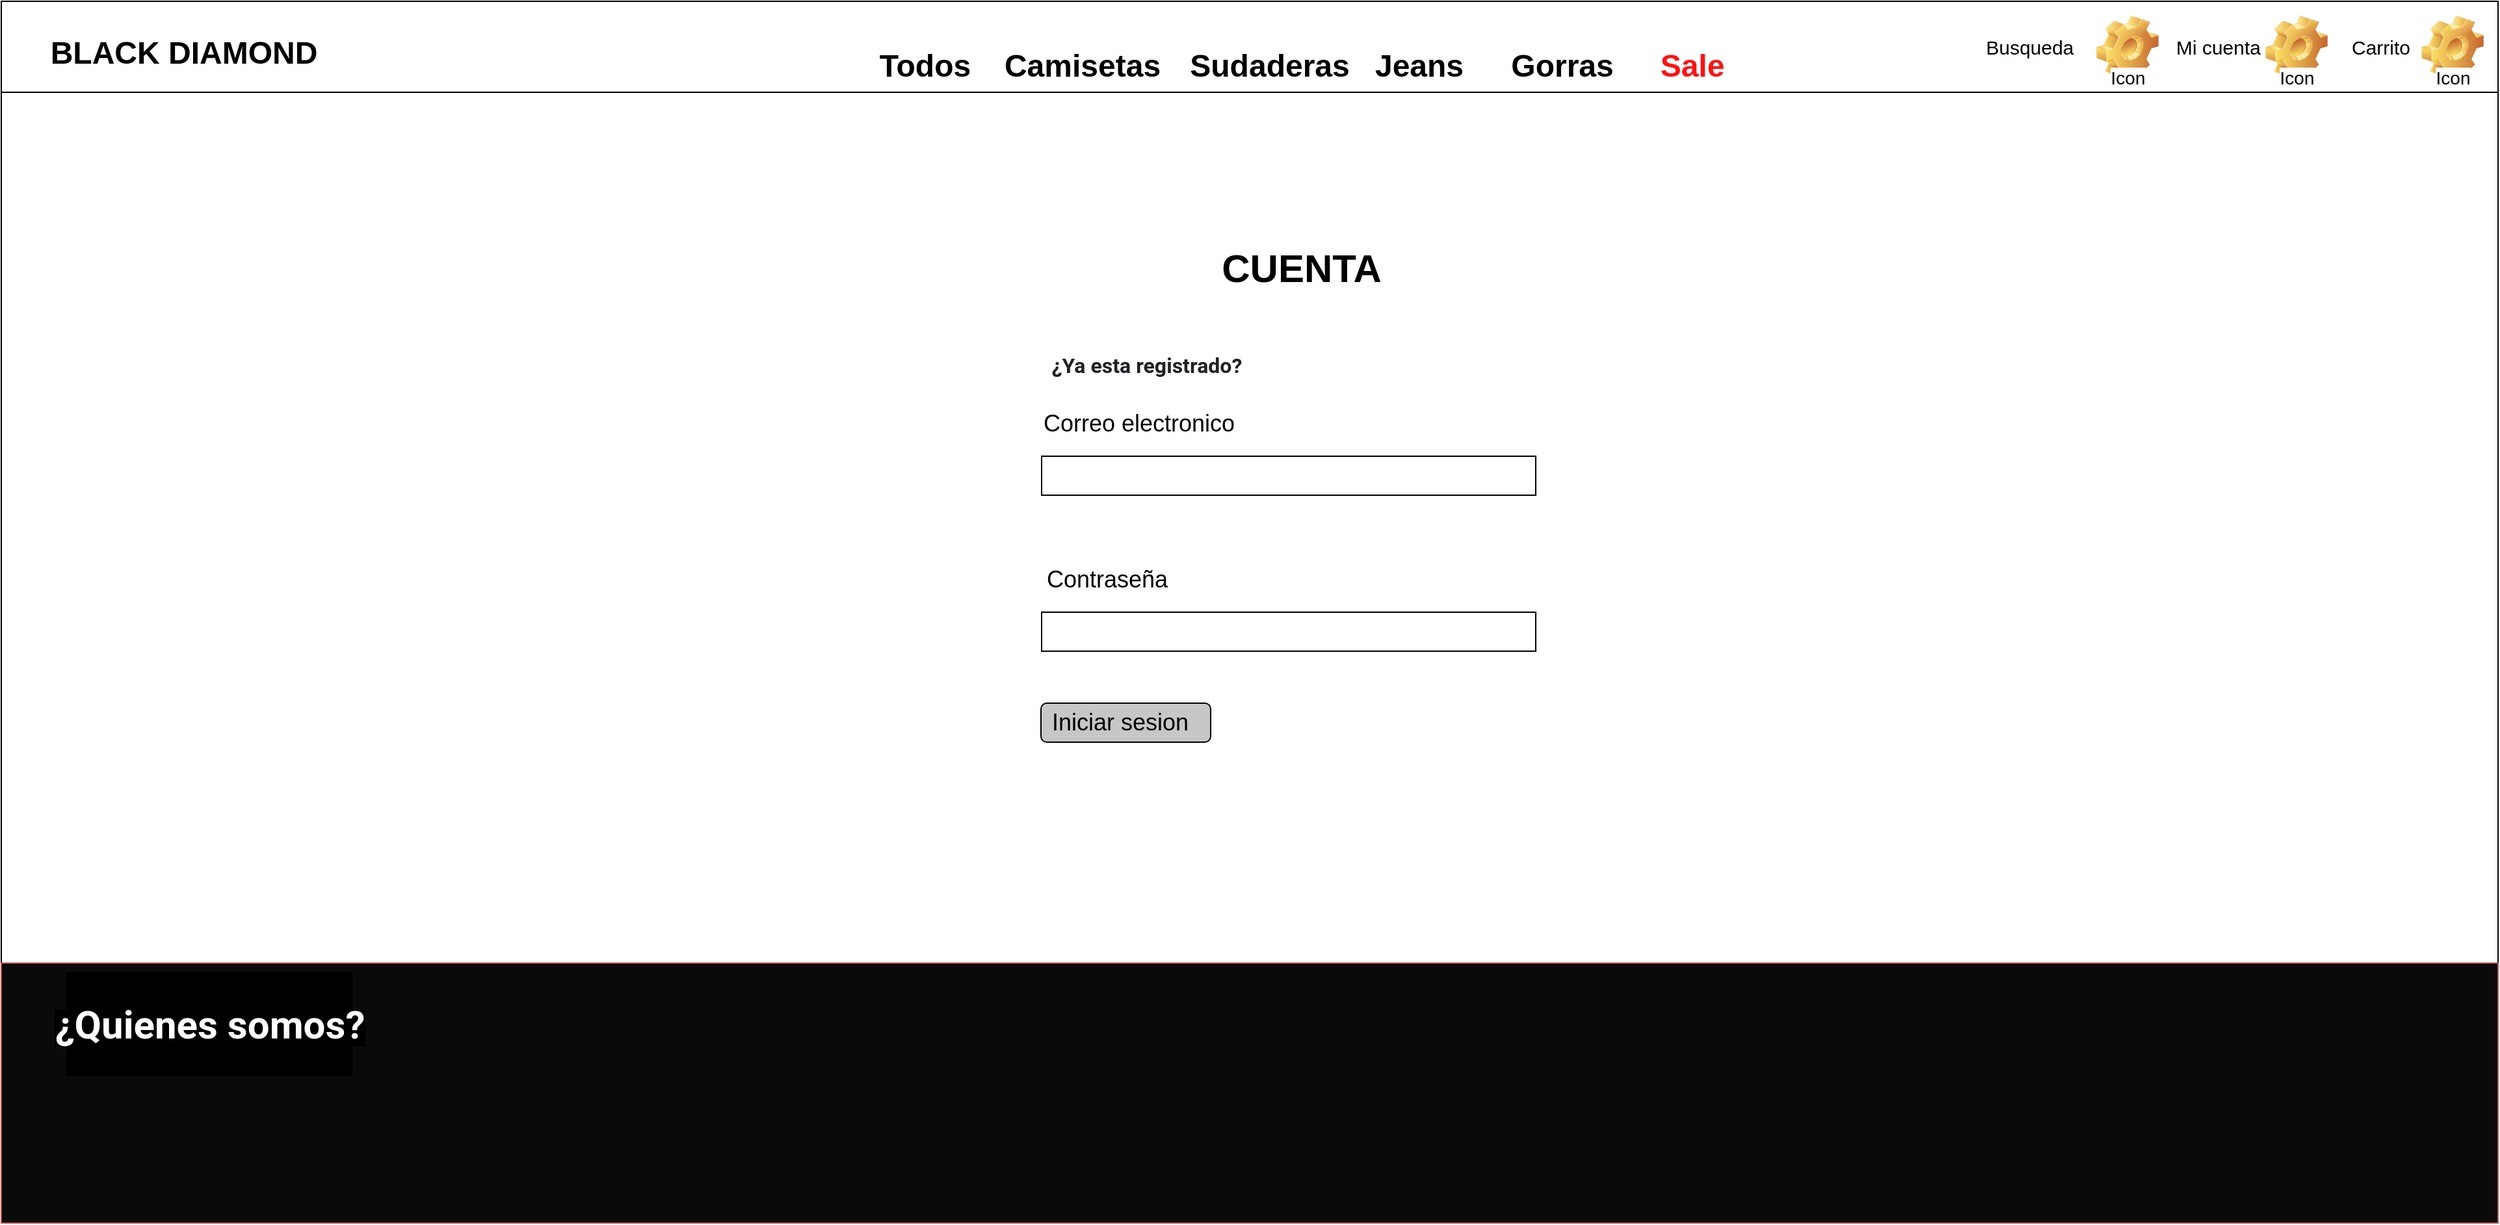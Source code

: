 <mxfile version="18.0.5" type="github">
  <diagram id="FzNZO5h_2QtX3EIouaig" name="Page-1">
    <mxGraphModel dx="1902" dy="1001" grid="1" gridSize="10" guides="1" tooltips="1" connect="1" arrows="1" fold="1" page="1" pageScale="1" pageWidth="1169" pageHeight="827" math="0" shadow="0">
      <root>
        <mxCell id="0" />
        <mxCell id="1" parent="0" />
        <mxCell id="bOvIYaEvH0mdddr9fpXH-4" value="" style="swimlane;startSize=70;fontSize=15;verticalAlign=bottom;" parent="1" vertex="1">
          <mxGeometry width="1920" height="940" as="geometry" />
        </mxCell>
        <mxCell id="bOvIYaEvH0mdddr9fpXH-6" value="" style="verticalLabelPosition=bottom;verticalAlign=top;html=1;shape=mxgraph.basic.rect;fillColor2=none;strokeWidth=1;size=20;indent=5;" parent="bOvIYaEvH0mdddr9fpXH-4" vertex="1">
          <mxGeometry x="800" y="350" width="380" height="30" as="geometry" />
        </mxCell>
        <mxCell id="bOvIYaEvH0mdddr9fpXH-7" value="" style="verticalLabelPosition=bottom;verticalAlign=top;html=1;shape=mxgraph.basic.rect;fillColor2=none;strokeWidth=1;size=20;indent=5;" parent="bOvIYaEvH0mdddr9fpXH-4" vertex="1">
          <mxGeometry x="800" y="470" width="380" height="30" as="geometry" />
        </mxCell>
        <mxCell id="bOvIYaEvH0mdddr9fpXH-8" value="&lt;font style=&quot;font-size: 30px;&quot;&gt;&lt;b&gt;CUENTA&lt;/b&gt;&lt;/font&gt;" style="text;html=1;strokeColor=none;fillColor=none;align=center;verticalAlign=middle;whiteSpace=wrap;rounded=0;" parent="bOvIYaEvH0mdddr9fpXH-4" vertex="1">
          <mxGeometry x="924.5" y="190" width="150" height="30" as="geometry" />
        </mxCell>
        <mxCell id="bOvIYaEvH0mdddr9fpXH-9" value="&lt;span style=&quot;color: rgb(32, 33, 36); font-family: Roboto, arial, sans-serif; text-align: left; background-color: rgb(255, 255, 255);&quot;&gt;&lt;b style=&quot;&quot;&gt;&lt;font style=&quot;font-size: 16px;&quot;&gt;¿Ya esta registrado?&lt;/font&gt;&lt;/b&gt;&lt;/span&gt;" style="text;html=1;strokeColor=none;fillColor=none;align=center;verticalAlign=middle;whiteSpace=wrap;rounded=0;fontSize=19;" parent="bOvIYaEvH0mdddr9fpXH-4" vertex="1">
          <mxGeometry x="785.5" y="260" width="190" height="40" as="geometry" />
        </mxCell>
        <mxCell id="bOvIYaEvH0mdddr9fpXH-10" value="&lt;font style=&quot;font-size: 18px;&quot;&gt;Correo electronico&lt;/font&gt;" style="text;html=1;strokeColor=none;fillColor=none;align=center;verticalAlign=middle;whiteSpace=wrap;rounded=0;fontSize=19;" parent="bOvIYaEvH0mdddr9fpXH-4" vertex="1">
          <mxGeometry x="800" y="310" width="150" height="30" as="geometry" />
        </mxCell>
        <mxCell id="bOvIYaEvH0mdddr9fpXH-12" value="&lt;font style=&quot;&quot;&gt;&lt;font style=&quot;font-size: 18px;&quot;&gt;Contraseña&lt;/font&gt;&lt;br&gt;&lt;/font&gt;" style="text;html=1;strokeColor=none;fillColor=none;align=center;verticalAlign=middle;whiteSpace=wrap;rounded=0;fontSize=19;" parent="bOvIYaEvH0mdddr9fpXH-4" vertex="1">
          <mxGeometry x="799.5" y="430" width="100.5" height="30" as="geometry" />
        </mxCell>
        <mxCell id="bOvIYaEvH0mdddr9fpXH-20" value="Icon" style="icon;html=1;image=img/clipart/Gear_128x128.png;fontSize=14;" parent="bOvIYaEvH0mdddr9fpXH-4" vertex="1">
          <mxGeometry x="1630" y="30" width="10" height="10" as="geometry" />
        </mxCell>
        <mxCell id="bOvIYaEvH0mdddr9fpXH-21" value="Icon" style="icon;html=1;image=img/clipart/Gear_128x128.png;fontSize=14;" parent="bOvIYaEvH0mdddr9fpXH-4" vertex="1">
          <mxGeometry x="1760" y="30" width="10" height="10" as="geometry" />
        </mxCell>
        <mxCell id="bOvIYaEvH0mdddr9fpXH-22" value="Icon" style="icon;html=1;image=img/clipart/Gear_128x128.png;fontSize=14;" parent="bOvIYaEvH0mdddr9fpXH-4" vertex="1">
          <mxGeometry x="1880" y="30" width="10" height="10" as="geometry" />
        </mxCell>
        <mxCell id="bOvIYaEvH0mdddr9fpXH-24" value="BLACK DIAMOND" style="text;strokeColor=none;fillColor=none;html=1;fontSize=24;fontStyle=1;verticalAlign=middle;align=center;" parent="bOvIYaEvH0mdddr9fpXH-4" vertex="1">
          <mxGeometry x="90" y="20" width="100" height="40" as="geometry" />
        </mxCell>
        <mxCell id="bOvIYaEvH0mdddr9fpXH-25" value="Busqueda" style="text;html=1;strokeColor=none;fillColor=none;align=center;verticalAlign=middle;whiteSpace=wrap;rounded=0;fontSize=15;" parent="bOvIYaEvH0mdddr9fpXH-4" vertex="1">
          <mxGeometry x="1530" y="20" width="60" height="30" as="geometry" />
        </mxCell>
        <mxCell id="bOvIYaEvH0mdddr9fpXH-26" value="Mi cuenta" style="text;html=1;strokeColor=none;fillColor=none;align=center;verticalAlign=middle;whiteSpace=wrap;rounded=0;fontSize=15;" parent="bOvIYaEvH0mdddr9fpXH-4" vertex="1">
          <mxGeometry x="1670" y="20" width="70" height="30" as="geometry" />
        </mxCell>
        <mxCell id="bOvIYaEvH0mdddr9fpXH-27" value="Carrito" style="text;html=1;strokeColor=none;fillColor=none;align=center;verticalAlign=middle;whiteSpace=wrap;rounded=0;fontSize=15;" parent="bOvIYaEvH0mdddr9fpXH-4" vertex="1">
          <mxGeometry x="1800" y="20" width="60" height="30" as="geometry" />
        </mxCell>
        <mxCell id="bOvIYaEvH0mdddr9fpXH-32" value="Todos" style="text;strokeColor=none;fillColor=none;html=1;fontSize=24;fontStyle=1;verticalAlign=middle;align=center;" parent="bOvIYaEvH0mdddr9fpXH-4" vertex="1">
          <mxGeometry x="660" y="30" width="100" height="40" as="geometry" />
        </mxCell>
        <mxCell id="bOvIYaEvH0mdddr9fpXH-34" value="Camisetas" style="text;strokeColor=none;fillColor=none;html=1;fontSize=24;fontStyle=1;verticalAlign=middle;align=center;" parent="bOvIYaEvH0mdddr9fpXH-4" vertex="1">
          <mxGeometry x="780.5" y="30" width="100" height="40" as="geometry" />
        </mxCell>
        <mxCell id="bOvIYaEvH0mdddr9fpXH-35" value="Sudaderas" style="text;strokeColor=none;fillColor=none;html=1;fontSize=24;fontStyle=1;verticalAlign=middle;align=center;" parent="bOvIYaEvH0mdddr9fpXH-4" vertex="1">
          <mxGeometry x="924.5" y="30" width="100" height="40" as="geometry" />
        </mxCell>
        <mxCell id="bOvIYaEvH0mdddr9fpXH-36" value="Jeans" style="text;strokeColor=none;fillColor=none;html=1;fontSize=24;fontStyle=1;verticalAlign=middle;align=center;" parent="bOvIYaEvH0mdddr9fpXH-4" vertex="1">
          <mxGeometry x="1040" y="30" width="100" height="40" as="geometry" />
        </mxCell>
        <mxCell id="bOvIYaEvH0mdddr9fpXH-37" value="Gorras" style="text;strokeColor=none;fillColor=none;html=1;fontSize=24;fontStyle=1;verticalAlign=middle;align=center;" parent="bOvIYaEvH0mdddr9fpXH-4" vertex="1">
          <mxGeometry x="1150" y="30" width="100" height="40" as="geometry" />
        </mxCell>
        <mxCell id="bOvIYaEvH0mdddr9fpXH-38" value="&lt;font color=&quot;#ff1212&quot;&gt;Sale&lt;/font&gt;" style="text;strokeColor=none;fillColor=none;html=1;fontSize=24;fontStyle=1;verticalAlign=middle;align=center;" parent="bOvIYaEvH0mdddr9fpXH-4" vertex="1">
          <mxGeometry x="1250" y="30" width="100" height="40" as="geometry" />
        </mxCell>
        <mxCell id="bOvIYaEvH0mdddr9fpXH-44" value="" style="rounded=1;whiteSpace=wrap;html=1;fontSize=18;fontColor=#000000;fillColor=#C7C7C7;strokeColor=#000000;" parent="bOvIYaEvH0mdddr9fpXH-4" vertex="1">
          <mxGeometry x="799.5" y="540" width="130.5" height="30" as="geometry" />
        </mxCell>
        <mxCell id="bOvIYaEvH0mdddr9fpXH-45" value="Iniciar sesion" style="text;html=1;strokeColor=none;fillColor=none;align=center;verticalAlign=middle;whiteSpace=wrap;rounded=0;fontSize=18;fontColor=#000000;" parent="bOvIYaEvH0mdddr9fpXH-4" vertex="1">
          <mxGeometry x="799.5" y="540" width="120.5" height="30" as="geometry" />
        </mxCell>
        <mxCell id="bOvIYaEvH0mdddr9fpXH-41" value="" style="rounded=0;html=1;fontSize=18;verticalAlign=top;labelPosition=center;verticalLabelPosition=bottom;align=center;horizontal=1;whiteSpace=wrap;strokeColor=#b85450;fillColor=#0A0A0A;" parent="bOvIYaEvH0mdddr9fpXH-4" vertex="1">
          <mxGeometry y="740" width="1920" height="200" as="geometry" />
        </mxCell>
        <mxCell id="bOvIYaEvH0mdddr9fpXH-47" value="&lt;span style=&quot;font-family: Roboto, arial, sans-serif; text-align: left; background-color: rgb(0, 0, 0);&quot;&gt;&lt;font color=&quot;#ffffff&quot; style=&quot;font-size: 30px;&quot;&gt;¿Quienes somos?&lt;/font&gt;&lt;/span&gt;" style="text;strokeColor=none;fillColor=#000000;html=1;fontSize=24;fontStyle=1;verticalAlign=middle;align=center;fontColor=#000000;" parent="1" vertex="1">
          <mxGeometry x="50" y="747" width="220" height="80" as="geometry" />
        </mxCell>
      </root>
    </mxGraphModel>
  </diagram>
</mxfile>
